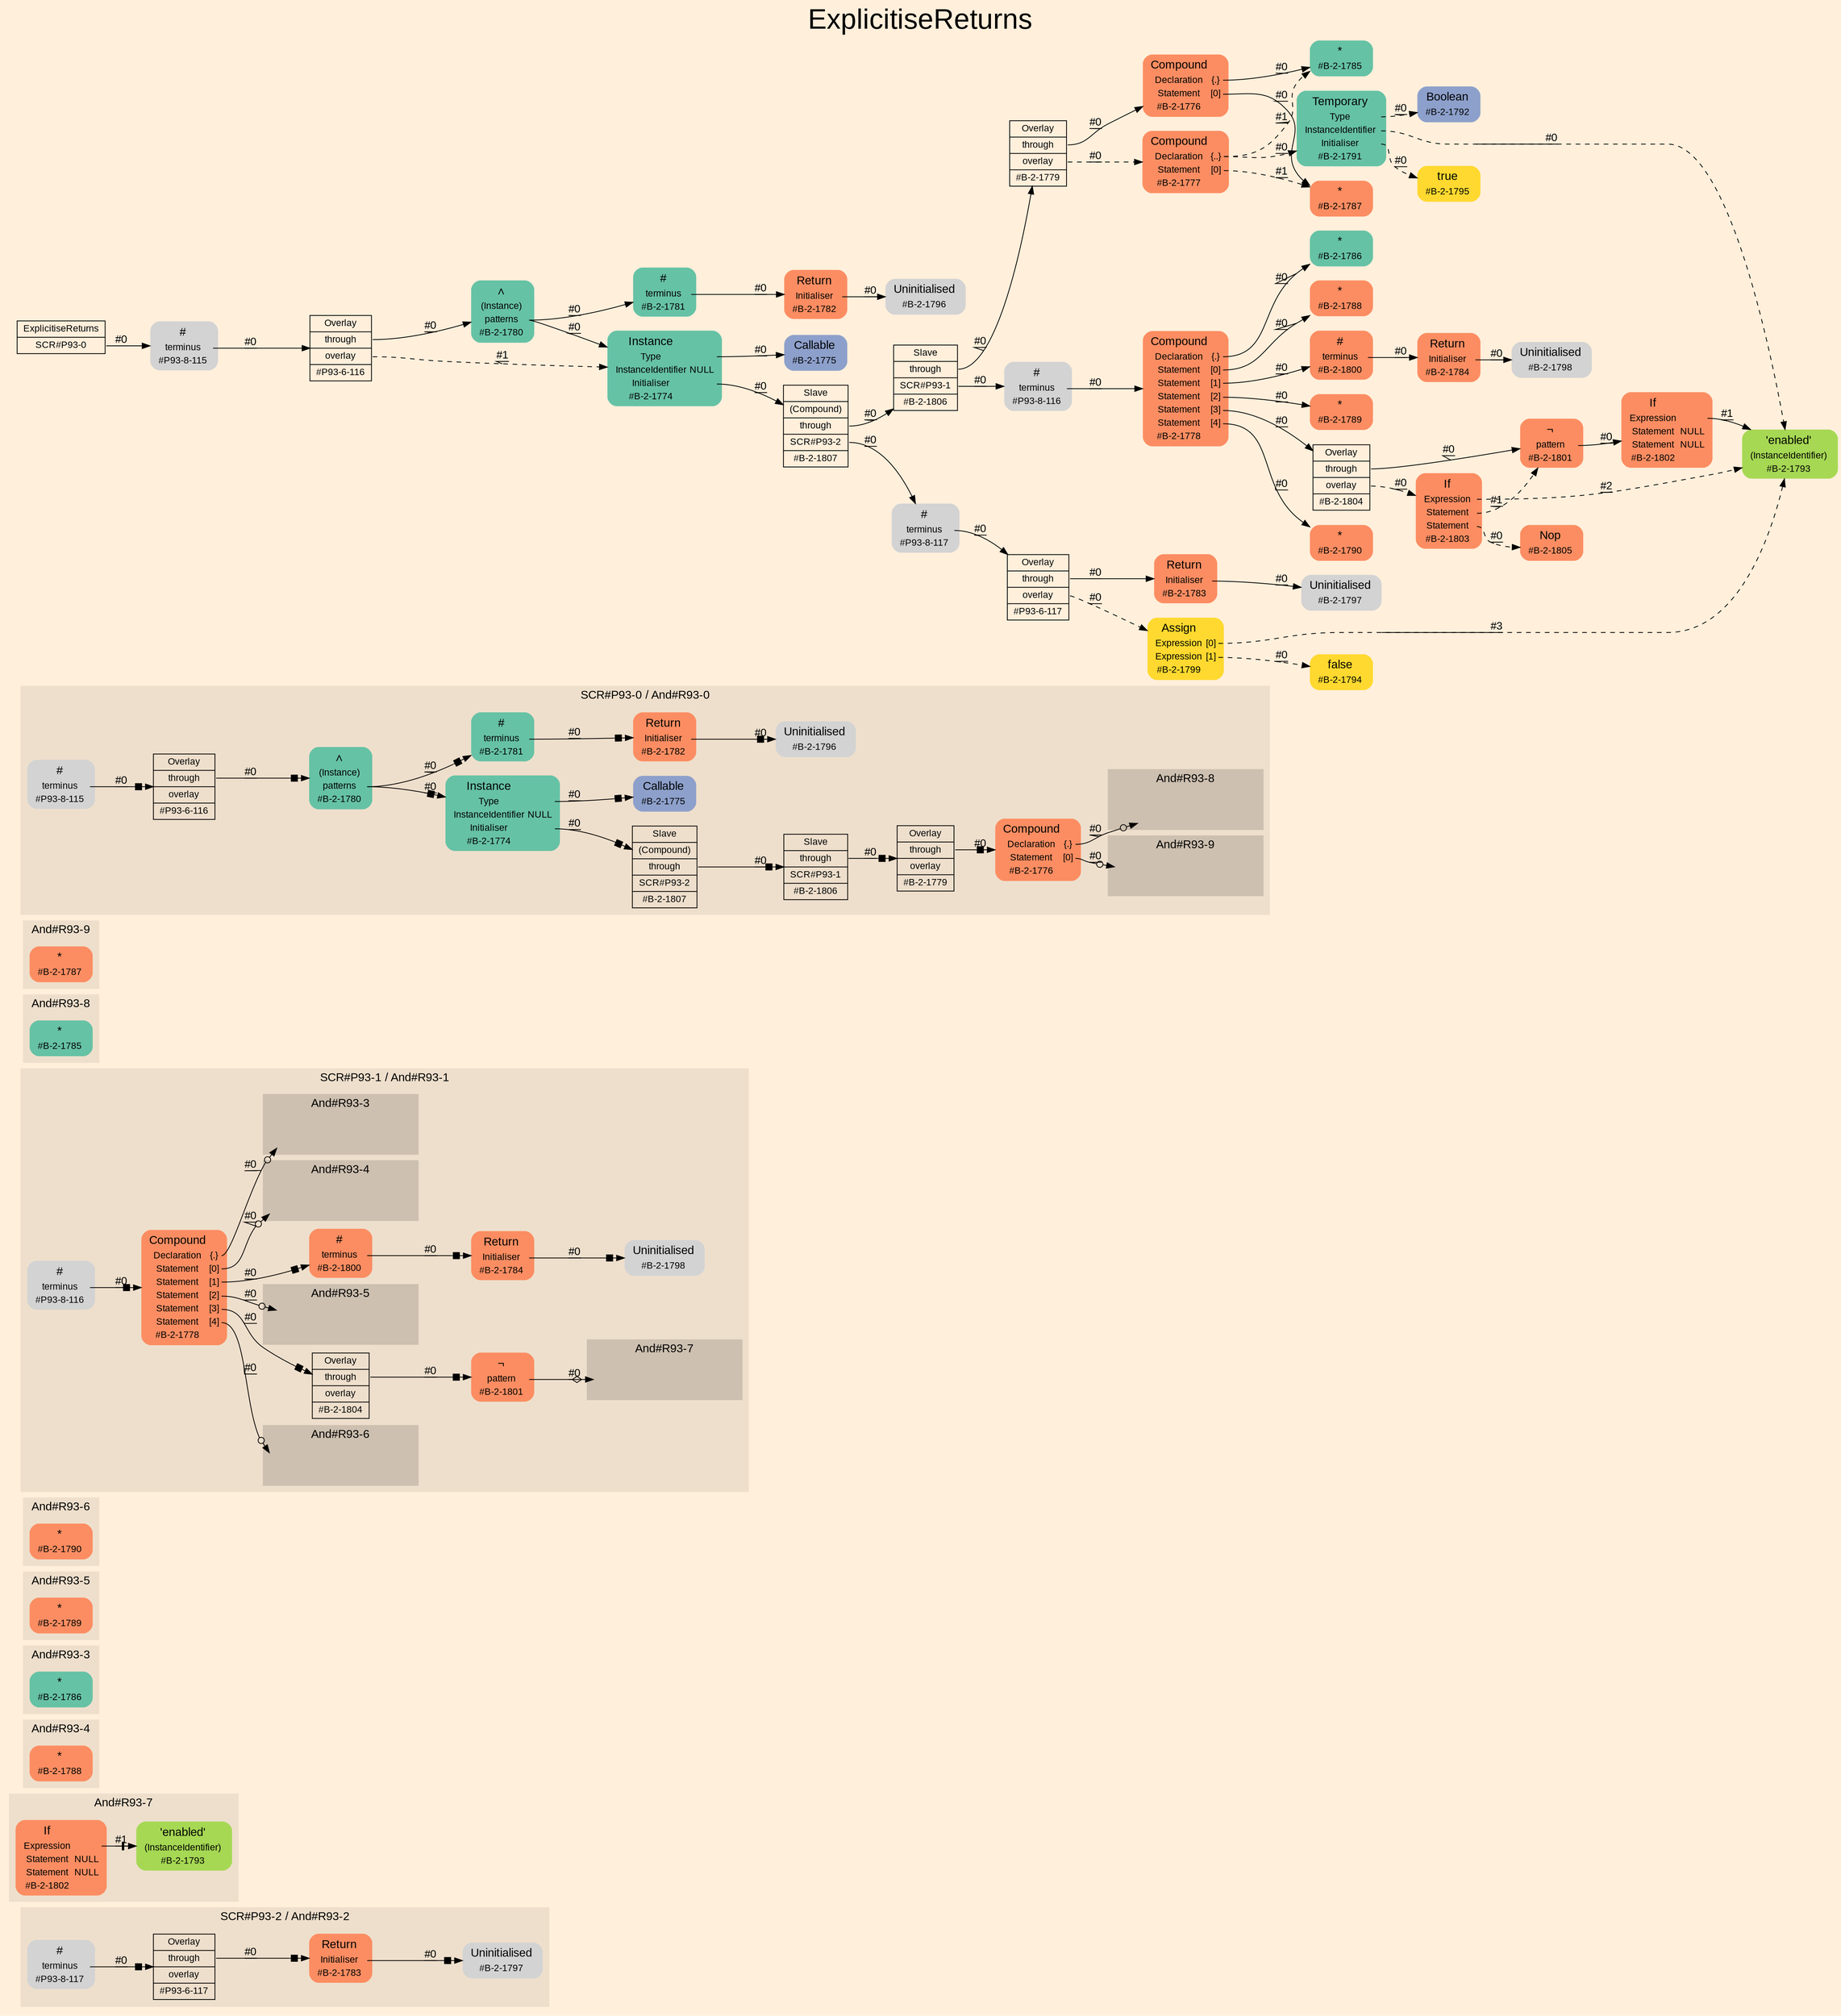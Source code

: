 digraph "ExplicitiseReturns" {
label = "ExplicitiseReturns"
labelloc = t
fontsize = "36"
graph [
    rankdir = "LR"
    ranksep = 0.3
    bgcolor = antiquewhite1
    color = black
    fontcolor = black
    fontname = "Arial"
];
node [
    fontname = "Arial"
];
edge [
    fontname = "Arial"
];

// -------------------- figure And#R93-2 --------------------
// -------- region And#R93-2 ----------
subgraph "clusterAnd#R93-2" {
    label = "SCR#P93-2 / And#R93-2"
    style = "filled"
    color = antiquewhite2
    fontsize = "15"
    // -------- block And#R93-2[#B-2-1783] ----------
    "And#R93-2[#B-2-1783]" [
        shape = "plaintext"
        fillcolor = "/set28/2"
        label = <<TABLE BORDER="0" CELLBORDER="0" CELLSPACING="0">
         <TR><TD><FONT POINT-SIZE="15.0">Return</FONT></TD><TD></TD></TR>
         <TR><TD>Initialiser</TD><TD PORT="port0"></TD></TR>
         <TR><TD>#B-2-1783</TD><TD PORT="port1"></TD></TR>
        </TABLE>>
        style = "rounded,filled"
        fontsize = "12"
    ];
    
    "And#R93-2[#B-2-1783]":port0 -> "And#R93-2[#B-2-1797]" [
        arrowhead="normalnonebox"
        label = "#0"
        decorate = true
        color = black
        fontcolor = black
    ];
    
    // -------- block And#R93-2[#B-2-1797] ----------
    "And#R93-2[#B-2-1797]" [
        shape = "plaintext"
        label = <<TABLE BORDER="0" CELLBORDER="0" CELLSPACING="0">
         <TR><TD><FONT POINT-SIZE="15.0">Uninitialised</FONT></TD><TD></TD></TR>
         <TR><TD>#B-2-1797</TD><TD PORT="port0"></TD></TR>
        </TABLE>>
        style = "rounded,filled"
        fontsize = "12"
    ];
    
    // -------- block And#R93-2[#P93-6-117] ----------
    "And#R93-2[#P93-6-117]" [
        shape = "record"
        fillcolor = antiquewhite2
        label = "<fixed> Overlay | <port0> through | <port1> overlay | <port2> #P93-6-117"
        style = "filled"
        fontsize = "12"
        color = black
        fontcolor = black
    ];
    
    "And#R93-2[#P93-6-117]":port0 -> "And#R93-2[#B-2-1783]" [
        arrowhead="normalnonebox"
        label = "#0"
        decorate = true
        color = black
        fontcolor = black
    ];
    
    // -------- block And#R93-2[#P93-8-117] ----------
    "And#R93-2[#P93-8-117]" [
        shape = "plaintext"
        label = <<TABLE BORDER="0" CELLBORDER="0" CELLSPACING="0">
         <TR><TD><FONT POINT-SIZE="15.0">#</FONT></TD><TD></TD></TR>
         <TR><TD>terminus</TD><TD PORT="port0"></TD></TR>
         <TR><TD>#P93-8-117</TD><TD PORT="port1"></TD></TR>
        </TABLE>>
        style = "rounded,filled"
        fontsize = "12"
    ];
    
    "And#R93-2[#P93-8-117]":port0 -> "And#R93-2[#P93-6-117]" [
        arrowhead="normalnonebox"
        label = "#0"
        decorate = true
        color = black
        fontcolor = black
    ];
    
}


// -------------------- figure And#R93-7 --------------------
// -------- block And#R93-7[#B-2-1793] ----------
"And#R93-7[#B-2-1793]" [
    shape = "plaintext"
    fillcolor = "/set28/5"
    label = <<TABLE BORDER="0" CELLBORDER="0" CELLSPACING="0">
     <TR><TD><FONT POINT-SIZE="15.0">'enabled'</FONT></TD><TD></TD></TR>
     <TR><TD>(InstanceIdentifier)</TD><TD PORT="port0"></TD></TR>
     <TR><TD>#B-2-1793</TD><TD PORT="port1"></TD></TR>
    </TABLE>>
    style = "rounded,filled"
    fontsize = "12"
];

// -------- region And#R93-7 ----------
subgraph "clusterAnd#R93-7" {
    label = "And#R93-7"
    style = "filled"
    color = antiquewhite2
    fontsize = "15"
    // -------- block And#R93-7[#B-2-1802] ----------
    "And#R93-7[#B-2-1802]" [
        shape = "plaintext"
        fillcolor = "/set28/2"
        label = <<TABLE BORDER="0" CELLBORDER="0" CELLSPACING="0">
         <TR><TD><FONT POINT-SIZE="15.0">If</FONT></TD><TD></TD></TR>
         <TR><TD>Expression</TD><TD PORT="port0"></TD></TR>
         <TR><TD>Statement</TD><TD PORT="port1">NULL</TD></TR>
         <TR><TD>Statement</TD><TD PORT="port2">NULL</TD></TR>
         <TR><TD>#B-2-1802</TD><TD PORT="port3"></TD></TR>
        </TABLE>>
        style = "rounded,filled"
        fontsize = "12"
    ];
    
    "And#R93-7[#B-2-1802]":port0 -> "And#R93-7[#B-2-1793]" [
        arrowhead="normalnonetee"
        label = "#1"
        decorate = true
        color = black
        fontcolor = black
    ];
    
}


// -------------------- figure And#R93-4 --------------------
// -------- region And#R93-4 ----------
subgraph "clusterAnd#R93-4" {
    label = "And#R93-4"
    style = "filled"
    color = antiquewhite2
    fontsize = "15"
    // -------- block And#R93-4[#B-2-1788] ----------
    "And#R93-4[#B-2-1788]" [
        shape = "plaintext"
        fillcolor = "/set28/2"
        label = <<TABLE BORDER="0" CELLBORDER="0" CELLSPACING="0">
         <TR><TD><FONT POINT-SIZE="15.0">*</FONT></TD><TD></TD></TR>
         <TR><TD>#B-2-1788</TD><TD PORT="port0"></TD></TR>
        </TABLE>>
        style = "rounded,filled"
        fontsize = "12"
    ];
    
}


// -------------------- figure And#R93-3 --------------------
// -------- region And#R93-3 ----------
subgraph "clusterAnd#R93-3" {
    label = "And#R93-3"
    style = "filled"
    color = antiquewhite2
    fontsize = "15"
    // -------- block And#R93-3[#B-2-1786] ----------
    "And#R93-3[#B-2-1786]" [
        shape = "plaintext"
        fillcolor = "/set28/1"
        label = <<TABLE BORDER="0" CELLBORDER="0" CELLSPACING="0">
         <TR><TD><FONT POINT-SIZE="15.0">*</FONT></TD><TD></TD></TR>
         <TR><TD>#B-2-1786</TD><TD PORT="port0"></TD></TR>
        </TABLE>>
        style = "rounded,filled"
        fontsize = "12"
    ];
    
}


// -------------------- figure And#R93-5 --------------------
// -------- region And#R93-5 ----------
subgraph "clusterAnd#R93-5" {
    label = "And#R93-5"
    style = "filled"
    color = antiquewhite2
    fontsize = "15"
    // -------- block And#R93-5[#B-2-1789] ----------
    "And#R93-5[#B-2-1789]" [
        shape = "plaintext"
        fillcolor = "/set28/2"
        label = <<TABLE BORDER="0" CELLBORDER="0" CELLSPACING="0">
         <TR><TD><FONT POINT-SIZE="15.0">*</FONT></TD><TD></TD></TR>
         <TR><TD>#B-2-1789</TD><TD PORT="port0"></TD></TR>
        </TABLE>>
        style = "rounded,filled"
        fontsize = "12"
    ];
    
}


// -------------------- figure And#R93-6 --------------------
// -------- region And#R93-6 ----------
subgraph "clusterAnd#R93-6" {
    label = "And#R93-6"
    style = "filled"
    color = antiquewhite2
    fontsize = "15"
    // -------- block And#R93-6[#B-2-1790] ----------
    "And#R93-6[#B-2-1790]" [
        shape = "plaintext"
        fillcolor = "/set28/2"
        label = <<TABLE BORDER="0" CELLBORDER="0" CELLSPACING="0">
         <TR><TD><FONT POINT-SIZE="15.0">*</FONT></TD><TD></TD></TR>
         <TR><TD>#B-2-1790</TD><TD PORT="port0"></TD></TR>
        </TABLE>>
        style = "rounded,filled"
        fontsize = "12"
    ];
    
}


// -------------------- figure And#R93-1 --------------------
// -------- region And#R93-1 ----------
subgraph "clusterAnd#R93-1" {
    label = "SCR#P93-1 / And#R93-1"
    style = "filled"
    color = antiquewhite2
    fontsize = "15"
    // -------- block And#R93-1[#B-2-1778] ----------
    "And#R93-1[#B-2-1778]" [
        shape = "plaintext"
        fillcolor = "/set28/2"
        label = <<TABLE BORDER="0" CELLBORDER="0" CELLSPACING="0">
         <TR><TD><FONT POINT-SIZE="15.0">Compound</FONT></TD><TD></TD></TR>
         <TR><TD>Declaration</TD><TD PORT="port0">{.}</TD></TR>
         <TR><TD>Statement</TD><TD PORT="port1">[0]</TD></TR>
         <TR><TD>Statement</TD><TD PORT="port2">[1]</TD></TR>
         <TR><TD>Statement</TD><TD PORT="port3">[2]</TD></TR>
         <TR><TD>Statement</TD><TD PORT="port4">[3]</TD></TR>
         <TR><TD>Statement</TD><TD PORT="port5">[4]</TD></TR>
         <TR><TD>#B-2-1778</TD><TD PORT="port6"></TD></TR>
        </TABLE>>
        style = "rounded,filled"
        fontsize = "12"
    ];
    
    "And#R93-1[#B-2-1778]":port0 -> "#0->And#R93-1[#B-2-1786]" [
        arrowhead="normalnoneodot"
        label = "#0"
        decorate = true
        color = black
        fontcolor = black
    ];
    
    "And#R93-1[#B-2-1778]":port1 -> "#0->And#R93-1[#B-2-1788]" [
        arrowhead="normalnoneodot"
        label = "#0"
        decorate = true
        color = black
        fontcolor = black
    ];
    
    "And#R93-1[#B-2-1778]":port2 -> "And#R93-1[#B-2-1800]" [
        arrowhead="normalnonebox"
        label = "#0"
        decorate = true
        color = black
        fontcolor = black
    ];
    
    "And#R93-1[#B-2-1778]":port3 -> "#0->And#R93-1[#B-2-1789]" [
        arrowhead="normalnoneodot"
        label = "#0"
        decorate = true
        color = black
        fontcolor = black
    ];
    
    "And#R93-1[#B-2-1778]":port4 -> "And#R93-1[#B-2-1804]" [
        arrowhead="normalnonebox"
        label = "#0"
        decorate = true
        color = black
        fontcolor = black
    ];
    
    "And#R93-1[#B-2-1778]":port5 -> "#0->And#R93-1[#B-2-1790]" [
        arrowhead="normalnoneodot"
        label = "#0"
        decorate = true
        color = black
        fontcolor = black
    ];
    
    // -------- block And#R93-1[#B-2-1784] ----------
    "And#R93-1[#B-2-1784]" [
        shape = "plaintext"
        fillcolor = "/set28/2"
        label = <<TABLE BORDER="0" CELLBORDER="0" CELLSPACING="0">
         <TR><TD><FONT POINT-SIZE="15.0">Return</FONT></TD><TD></TD></TR>
         <TR><TD>Initialiser</TD><TD PORT="port0"></TD></TR>
         <TR><TD>#B-2-1784</TD><TD PORT="port1"></TD></TR>
        </TABLE>>
        style = "rounded,filled"
        fontsize = "12"
    ];
    
    "And#R93-1[#B-2-1784]":port0 -> "And#R93-1[#B-2-1798]" [
        arrowhead="normalnonebox"
        label = "#0"
        decorate = true
        color = black
        fontcolor = black
    ];
    
    // -------- block And#R93-1[#B-2-1798] ----------
    "And#R93-1[#B-2-1798]" [
        shape = "plaintext"
        label = <<TABLE BORDER="0" CELLBORDER="0" CELLSPACING="0">
         <TR><TD><FONT POINT-SIZE="15.0">Uninitialised</FONT></TD><TD></TD></TR>
         <TR><TD>#B-2-1798</TD><TD PORT="port0"></TD></TR>
        </TABLE>>
        style = "rounded,filled"
        fontsize = "12"
    ];
    
    // -------- block And#R93-1[#B-2-1800] ----------
    "And#R93-1[#B-2-1800]" [
        shape = "plaintext"
        fillcolor = "/set28/2"
        label = <<TABLE BORDER="0" CELLBORDER="0" CELLSPACING="0">
         <TR><TD><FONT POINT-SIZE="15.0">#</FONT></TD><TD></TD></TR>
         <TR><TD>terminus</TD><TD PORT="port0"></TD></TR>
         <TR><TD>#B-2-1800</TD><TD PORT="port1"></TD></TR>
        </TABLE>>
        style = "rounded,filled"
        fontsize = "12"
    ];
    
    "And#R93-1[#B-2-1800]":port0 -> "And#R93-1[#B-2-1784]" [
        arrowhead="normalnonebox"
        label = "#0"
        decorate = true
        color = black
        fontcolor = black
    ];
    
    // -------- block And#R93-1[#B-2-1801] ----------
    "And#R93-1[#B-2-1801]" [
        shape = "plaintext"
        fillcolor = "/set28/2"
        label = <<TABLE BORDER="0" CELLBORDER="0" CELLSPACING="0">
         <TR><TD><FONT POINT-SIZE="15.0">¬</FONT></TD><TD></TD></TR>
         <TR><TD>pattern</TD><TD PORT="port0"></TD></TR>
         <TR><TD>#B-2-1801</TD><TD PORT="port1"></TD></TR>
        </TABLE>>
        style = "rounded,filled"
        fontsize = "12"
    ];
    
    "And#R93-1[#B-2-1801]":port0 -> "#0->And#R93-1[#B-2-1802]" [
        arrowhead="normalnoneodiamond"
        label = "#0"
        decorate = true
        color = black
        fontcolor = black
    ];
    
    // -------- block And#R93-1[#B-2-1804] ----------
    "And#R93-1[#B-2-1804]" [
        shape = "record"
        fillcolor = antiquewhite2
        label = "<fixed> Overlay | <port0> through | <port1> overlay | <port2> #B-2-1804"
        style = "filled"
        fontsize = "12"
        color = black
        fontcolor = black
    ];
    
    "And#R93-1[#B-2-1804]":port0 -> "And#R93-1[#B-2-1801]" [
        arrowhead="normalnonebox"
        label = "#0"
        decorate = true
        color = black
        fontcolor = black
    ];
    
    // -------- block And#R93-1[#P93-8-116] ----------
    "And#R93-1[#P93-8-116]" [
        shape = "plaintext"
        label = <<TABLE BORDER="0" CELLBORDER="0" CELLSPACING="0">
         <TR><TD><FONT POINT-SIZE="15.0">#</FONT></TD><TD></TD></TR>
         <TR><TD>terminus</TD><TD PORT="port0"></TD></TR>
         <TR><TD>#P93-8-116</TD><TD PORT="port1"></TD></TR>
        </TABLE>>
        style = "rounded,filled"
        fontsize = "12"
    ];
    
    "And#R93-1[#P93-8-116]":port0 -> "And#R93-1[#B-2-1778]" [
        arrowhead="normalnonebox"
        label = "#0"
        decorate = true
        color = black
        fontcolor = black
    ];
    
    // -------- region And#R93-1[And#R93-3] ----------
    subgraph "clusterAnd#R93-1[And#R93-3]" {
        label = "And#R93-3"
        style = "filled"
        color = antiquewhite3
        fontsize = "15"
        // -------- block #0->And#R93-1[#B-2-1786] ----------
        "#0->And#R93-1[#B-2-1786]" [
            shape = "none"
            style = "invisible"
        ];
        
    }
    
    // -------- region And#R93-1[And#R93-4] ----------
    subgraph "clusterAnd#R93-1[And#R93-4]" {
        label = "And#R93-4"
        style = "filled"
        color = antiquewhite3
        fontsize = "15"
        // -------- block #0->And#R93-1[#B-2-1788] ----------
        "#0->And#R93-1[#B-2-1788]" [
            shape = "none"
            style = "invisible"
        ];
        
    }
    
    // -------- region And#R93-1[And#R93-5] ----------
    subgraph "clusterAnd#R93-1[And#R93-5]" {
        label = "And#R93-5"
        style = "filled"
        color = antiquewhite3
        fontsize = "15"
        // -------- block #0->And#R93-1[#B-2-1789] ----------
        "#0->And#R93-1[#B-2-1789]" [
            shape = "none"
            style = "invisible"
        ];
        
    }
    
    // -------- region And#R93-1[And#R93-6] ----------
    subgraph "clusterAnd#R93-1[And#R93-6]" {
        label = "And#R93-6"
        style = "filled"
        color = antiquewhite3
        fontsize = "15"
        // -------- block #0->And#R93-1[#B-2-1790] ----------
        "#0->And#R93-1[#B-2-1790]" [
            shape = "none"
            style = "invisible"
        ];
        
    }
    
    // -------- region And#R93-1[And#R93-7] ----------
    subgraph "clusterAnd#R93-1[And#R93-7]" {
        label = "And#R93-7"
        style = "filled"
        color = antiquewhite3
        fontsize = "15"
        // -------- block #0->And#R93-1[#B-2-1802] ----------
        "#0->And#R93-1[#B-2-1802]" [
            shape = "none"
            style = "invisible"
        ];
        
    }
    
}


// -------------------- figure And#R93-8 --------------------
// -------- region And#R93-8 ----------
subgraph "clusterAnd#R93-8" {
    label = "And#R93-8"
    style = "filled"
    color = antiquewhite2
    fontsize = "15"
    // -------- block And#R93-8[#B-2-1785] ----------
    "And#R93-8[#B-2-1785]" [
        shape = "plaintext"
        fillcolor = "/set28/1"
        label = <<TABLE BORDER="0" CELLBORDER="0" CELLSPACING="0">
         <TR><TD><FONT POINT-SIZE="15.0">*</FONT></TD><TD></TD></TR>
         <TR><TD>#B-2-1785</TD><TD PORT="port0"></TD></TR>
        </TABLE>>
        style = "rounded,filled"
        fontsize = "12"
    ];
    
}


// -------------------- figure And#R93-9 --------------------
// -------- region And#R93-9 ----------
subgraph "clusterAnd#R93-9" {
    label = "And#R93-9"
    style = "filled"
    color = antiquewhite2
    fontsize = "15"
    // -------- block And#R93-9[#B-2-1787] ----------
    "And#R93-9[#B-2-1787]" [
        shape = "plaintext"
        fillcolor = "/set28/2"
        label = <<TABLE BORDER="0" CELLBORDER="0" CELLSPACING="0">
         <TR><TD><FONT POINT-SIZE="15.0">*</FONT></TD><TD></TD></TR>
         <TR><TD>#B-2-1787</TD><TD PORT="port0"></TD></TR>
        </TABLE>>
        style = "rounded,filled"
        fontsize = "12"
    ];
    
}


// -------------------- figure And#R93-0 --------------------
// -------- region And#R93-0 ----------
subgraph "clusterAnd#R93-0" {
    label = "SCR#P93-0 / And#R93-0"
    style = "filled"
    color = antiquewhite2
    fontsize = "15"
    // -------- block And#R93-0[#B-2-1775] ----------
    "And#R93-0[#B-2-1775]" [
        shape = "plaintext"
        fillcolor = "/set28/3"
        label = <<TABLE BORDER="0" CELLBORDER="0" CELLSPACING="0">
         <TR><TD><FONT POINT-SIZE="15.0">Callable</FONT></TD><TD></TD></TR>
         <TR><TD>#B-2-1775</TD><TD PORT="port0"></TD></TR>
        </TABLE>>
        style = "rounded,filled"
        fontsize = "12"
    ];
    
    // -------- block And#R93-0[#B-2-1774] ----------
    "And#R93-0[#B-2-1774]" [
        shape = "plaintext"
        fillcolor = "/set28/1"
        label = <<TABLE BORDER="0" CELLBORDER="0" CELLSPACING="0">
         <TR><TD><FONT POINT-SIZE="15.0">Instance</FONT></TD><TD></TD></TR>
         <TR><TD>Type</TD><TD PORT="port0"></TD></TR>
         <TR><TD>InstanceIdentifier</TD><TD PORT="port1">NULL</TD></TR>
         <TR><TD>Initialiser</TD><TD PORT="port2"></TD></TR>
         <TR><TD>#B-2-1774</TD><TD PORT="port3"></TD></TR>
        </TABLE>>
        style = "rounded,filled"
        fontsize = "12"
    ];
    
    "And#R93-0[#B-2-1774]":port0 -> "And#R93-0[#B-2-1775]" [
        arrowhead="normalnonebox"
        label = "#0"
        decorate = true
        color = black
        fontcolor = black
    ];
    
    "And#R93-0[#B-2-1774]":port2 -> "And#R93-0[#B-2-1807]" [
        arrowhead="normalnonebox"
        label = "#0"
        decorate = true
        color = black
        fontcolor = black
    ];
    
    // -------- block And#R93-0[#B-2-1776] ----------
    "And#R93-0[#B-2-1776]" [
        shape = "plaintext"
        fillcolor = "/set28/2"
        label = <<TABLE BORDER="0" CELLBORDER="0" CELLSPACING="0">
         <TR><TD><FONT POINT-SIZE="15.0">Compound</FONT></TD><TD></TD></TR>
         <TR><TD>Declaration</TD><TD PORT="port0">{.}</TD></TR>
         <TR><TD>Statement</TD><TD PORT="port1">[0]</TD></TR>
         <TR><TD>#B-2-1776</TD><TD PORT="port2"></TD></TR>
        </TABLE>>
        style = "rounded,filled"
        fontsize = "12"
    ];
    
    "And#R93-0[#B-2-1776]":port0 -> "#0->And#R93-0[#B-2-1785]" [
        arrowhead="normalnoneodot"
        label = "#0"
        decorate = true
        color = black
        fontcolor = black
    ];
    
    "And#R93-0[#B-2-1776]":port1 -> "#0->And#R93-0[#B-2-1787]" [
        arrowhead="normalnoneodot"
        label = "#0"
        decorate = true
        color = black
        fontcolor = black
    ];
    
    // -------- block And#R93-0[#B-2-1779] ----------
    "And#R93-0[#B-2-1779]" [
        shape = "record"
        fillcolor = antiquewhite2
        label = "<fixed> Overlay | <port0> through | <port1> overlay | <port2> #B-2-1779"
        style = "filled"
        fontsize = "12"
        color = black
        fontcolor = black
    ];
    
    "And#R93-0[#B-2-1779]":port0 -> "And#R93-0[#B-2-1776]" [
        arrowhead="normalnonebox"
        label = "#0"
        decorate = true
        color = black
        fontcolor = black
    ];
    
    // -------- block And#R93-0[#B-2-1780] ----------
    "And#R93-0[#B-2-1780]" [
        shape = "plaintext"
        fillcolor = "/set28/1"
        label = <<TABLE BORDER="0" CELLBORDER="0" CELLSPACING="0">
         <TR><TD><FONT POINT-SIZE="15.0">∧</FONT></TD><TD></TD></TR>
         <TR><TD>(Instance)</TD><TD PORT="port0"></TD></TR>
         <TR><TD>patterns</TD><TD PORT="port1"></TD></TR>
         <TR><TD>#B-2-1780</TD><TD PORT="port2"></TD></TR>
        </TABLE>>
        style = "rounded,filled"
        fontsize = "12"
    ];
    
    "And#R93-0[#B-2-1780]":port1 -> "And#R93-0[#B-2-1774]" [
        arrowhead="normalnonebox"
        label = "#0"
        decorate = true
        color = black
        fontcolor = black
    ];
    
    "And#R93-0[#B-2-1780]":port1 -> "And#R93-0[#B-2-1781]" [
        arrowhead="normalnonebox"
        label = "#0"
        decorate = true
        color = black
        fontcolor = black
    ];
    
    // -------- block And#R93-0[#B-2-1781] ----------
    "And#R93-0[#B-2-1781]" [
        shape = "plaintext"
        fillcolor = "/set28/1"
        label = <<TABLE BORDER="0" CELLBORDER="0" CELLSPACING="0">
         <TR><TD><FONT POINT-SIZE="15.0">#</FONT></TD><TD></TD></TR>
         <TR><TD>terminus</TD><TD PORT="port0"></TD></TR>
         <TR><TD>#B-2-1781</TD><TD PORT="port1"></TD></TR>
        </TABLE>>
        style = "rounded,filled"
        fontsize = "12"
    ];
    
    "And#R93-0[#B-2-1781]":port0 -> "And#R93-0[#B-2-1782]" [
        arrowhead="normalnonebox"
        label = "#0"
        decorate = true
        color = black
        fontcolor = black
    ];
    
    // -------- block And#R93-0[#B-2-1782] ----------
    "And#R93-0[#B-2-1782]" [
        shape = "plaintext"
        fillcolor = "/set28/2"
        label = <<TABLE BORDER="0" CELLBORDER="0" CELLSPACING="0">
         <TR><TD><FONT POINT-SIZE="15.0">Return</FONT></TD><TD></TD></TR>
         <TR><TD>Initialiser</TD><TD PORT="port0"></TD></TR>
         <TR><TD>#B-2-1782</TD><TD PORT="port1"></TD></TR>
        </TABLE>>
        style = "rounded,filled"
        fontsize = "12"
    ];
    
    "And#R93-0[#B-2-1782]":port0 -> "And#R93-0[#B-2-1796]" [
        arrowhead="normalnonebox"
        label = "#0"
        decorate = true
        color = black
        fontcolor = black
    ];
    
    // -------- block And#R93-0[#B-2-1796] ----------
    "And#R93-0[#B-2-1796]" [
        shape = "plaintext"
        label = <<TABLE BORDER="0" CELLBORDER="0" CELLSPACING="0">
         <TR><TD><FONT POINT-SIZE="15.0">Uninitialised</FONT></TD><TD></TD></TR>
         <TR><TD>#B-2-1796</TD><TD PORT="port0"></TD></TR>
        </TABLE>>
        style = "rounded,filled"
        fontsize = "12"
    ];
    
    // -------- block And#R93-0[#B-2-1806] ----------
    "And#R93-0[#B-2-1806]" [
        shape = "record"
        fillcolor = antiquewhite2
        label = "<fixed> Slave | <port0> through | <port1> SCR#P93-1 | <port2> #B-2-1806"
        style = "filled"
        fontsize = "12"
        color = black
        fontcolor = black
    ];
    
    "And#R93-0[#B-2-1806]":port0 -> "And#R93-0[#B-2-1779]" [
        arrowhead="normalnonebox"
        label = "#0"
        decorate = true
        color = black
        fontcolor = black
    ];
    
    // -------- block And#R93-0[#B-2-1807] ----------
    "And#R93-0[#B-2-1807]" [
        shape = "record"
        fillcolor = antiquewhite2
        label = "<fixed> Slave | <port0> (Compound) | <port1> through | <port2> SCR#P93-2 | <port3> #B-2-1807"
        style = "filled"
        fontsize = "12"
        color = black
        fontcolor = black
    ];
    
    "And#R93-0[#B-2-1807]":port1 -> "And#R93-0[#B-2-1806]" [
        arrowhead="normalnonebox"
        label = "#0"
        decorate = true
        color = black
        fontcolor = black
    ];
    
    // -------- block And#R93-0[#P93-6-116] ----------
    "And#R93-0[#P93-6-116]" [
        shape = "record"
        fillcolor = antiquewhite2
        label = "<fixed> Overlay | <port0> through | <port1> overlay | <port2> #P93-6-116"
        style = "filled"
        fontsize = "12"
        color = black
        fontcolor = black
    ];
    
    "And#R93-0[#P93-6-116]":port0 -> "And#R93-0[#B-2-1780]" [
        arrowhead="normalnonebox"
        label = "#0"
        decorate = true
        color = black
        fontcolor = black
    ];
    
    // -------- block And#R93-0[#P93-8-115] ----------
    "And#R93-0[#P93-8-115]" [
        shape = "plaintext"
        label = <<TABLE BORDER="0" CELLBORDER="0" CELLSPACING="0">
         <TR><TD><FONT POINT-SIZE="15.0">#</FONT></TD><TD></TD></TR>
         <TR><TD>terminus</TD><TD PORT="port0"></TD></TR>
         <TR><TD>#P93-8-115</TD><TD PORT="port1"></TD></TR>
        </TABLE>>
        style = "rounded,filled"
        fontsize = "12"
    ];
    
    "And#R93-0[#P93-8-115]":port0 -> "And#R93-0[#P93-6-116]" [
        arrowhead="normalnonebox"
        label = "#0"
        decorate = true
        color = black
        fontcolor = black
    ];
    
    // -------- region And#R93-0[And#R93-8] ----------
    subgraph "clusterAnd#R93-0[And#R93-8]" {
        label = "And#R93-8"
        style = "filled"
        color = antiquewhite3
        fontsize = "15"
        // -------- block #0->And#R93-0[#B-2-1785] ----------
        "#0->And#R93-0[#B-2-1785]" [
            shape = "none"
            style = "invisible"
        ];
        
    }
    
    // -------- region And#R93-0[And#R93-9] ----------
    subgraph "clusterAnd#R93-0[And#R93-9]" {
        label = "And#R93-9"
        style = "filled"
        color = antiquewhite3
        fontsize = "15"
        // -------- block #0->And#R93-0[#B-2-1787] ----------
        "#0->And#R93-0[#B-2-1787]" [
            shape = "none"
            style = "invisible"
        ];
        
    }
    
}


// -------------------- transformation figure --------------------
// -------- block CR#P93-0 ----------
"CR#P93-0" [
    shape = "record"
    fillcolor = antiquewhite1
    label = "<fixed> ExplicitiseReturns | <port0> SCR#P93-0"
    style = "filled"
    fontsize = "12"
    color = black
    fontcolor = black
];

"CR#P93-0":port0 -> "#P93-8-115" [
    label = "#0"
    decorate = true
    color = black
    fontcolor = black
];

// -------- block #P93-8-115 ----------
"#P93-8-115" [
    shape = "plaintext"
    label = <<TABLE BORDER="0" CELLBORDER="0" CELLSPACING="0">
     <TR><TD><FONT POINT-SIZE="15.0">#</FONT></TD><TD></TD></TR>
     <TR><TD>terminus</TD><TD PORT="port0"></TD></TR>
     <TR><TD>#P93-8-115</TD><TD PORT="port1"></TD></TR>
    </TABLE>>
    style = "rounded,filled"
    fontsize = "12"
];

"#P93-8-115":port0 -> "#P93-6-116" [
    label = "#0"
    decorate = true
    color = black
    fontcolor = black
];

// -------- block #P93-6-116 ----------
"#P93-6-116" [
    shape = "record"
    fillcolor = antiquewhite1
    label = "<fixed> Overlay | <port0> through | <port1> overlay | <port2> #P93-6-116"
    style = "filled"
    fontsize = "12"
    color = black
    fontcolor = black
];

"#P93-6-116":port0 -> "#B-2-1780" [
    label = "#0"
    decorate = true
    color = black
    fontcolor = black
];

"#P93-6-116":port1 -> "#B-2-1774" [
    style="dashed"
    label = "#1"
    decorate = true
    color = black
    fontcolor = black
];

// -------- block #B-2-1780 ----------
"#B-2-1780" [
    shape = "plaintext"
    fillcolor = "/set28/1"
    label = <<TABLE BORDER="0" CELLBORDER="0" CELLSPACING="0">
     <TR><TD><FONT POINT-SIZE="15.0">∧</FONT></TD><TD></TD></TR>
     <TR><TD>(Instance)</TD><TD PORT="port0"></TD></TR>
     <TR><TD>patterns</TD><TD PORT="port1"></TD></TR>
     <TR><TD>#B-2-1780</TD><TD PORT="port2"></TD></TR>
    </TABLE>>
    style = "rounded,filled"
    fontsize = "12"
];

"#B-2-1780":port1 -> "#B-2-1774" [
    label = "#0"
    decorate = true
    color = black
    fontcolor = black
];

"#B-2-1780":port1 -> "#B-2-1781" [
    label = "#0"
    decorate = true
    color = black
    fontcolor = black
];

// -------- block #B-2-1774 ----------
"#B-2-1774" [
    shape = "plaintext"
    fillcolor = "/set28/1"
    label = <<TABLE BORDER="0" CELLBORDER="0" CELLSPACING="0">
     <TR><TD><FONT POINT-SIZE="15.0">Instance</FONT></TD><TD></TD></TR>
     <TR><TD>Type</TD><TD PORT="port0"></TD></TR>
     <TR><TD>InstanceIdentifier</TD><TD PORT="port1">NULL</TD></TR>
     <TR><TD>Initialiser</TD><TD PORT="port2"></TD></TR>
     <TR><TD>#B-2-1774</TD><TD PORT="port3"></TD></TR>
    </TABLE>>
    style = "rounded,filled"
    fontsize = "12"
];

"#B-2-1774":port0 -> "#B-2-1775" [
    label = "#0"
    decorate = true
    color = black
    fontcolor = black
];

"#B-2-1774":port2 -> "#B-2-1807" [
    label = "#0"
    decorate = true
    color = black
    fontcolor = black
];

// -------- block #B-2-1775 ----------
"#B-2-1775" [
    shape = "plaintext"
    fillcolor = "/set28/3"
    label = <<TABLE BORDER="0" CELLBORDER="0" CELLSPACING="0">
     <TR><TD><FONT POINT-SIZE="15.0">Callable</FONT></TD><TD></TD></TR>
     <TR><TD>#B-2-1775</TD><TD PORT="port0"></TD></TR>
    </TABLE>>
    style = "rounded,filled"
    fontsize = "12"
];

// -------- block #B-2-1807 ----------
"#B-2-1807" [
    shape = "record"
    fillcolor = antiquewhite1
    label = "<fixed> Slave | <port0> (Compound) | <port1> through | <port2> SCR#P93-2 | <port3> #B-2-1807"
    style = "filled"
    fontsize = "12"
    color = black
    fontcolor = black
];

"#B-2-1807":port1 -> "#B-2-1806" [
    label = "#0"
    decorate = true
    color = black
    fontcolor = black
];

"#B-2-1807":port2 -> "#P93-8-117" [
    label = "#0"
    decorate = true
    color = black
    fontcolor = black
];

// -------- block #B-2-1806 ----------
"#B-2-1806" [
    shape = "record"
    fillcolor = antiquewhite1
    label = "<fixed> Slave | <port0> through | <port1> SCR#P93-1 | <port2> #B-2-1806"
    style = "filled"
    fontsize = "12"
    color = black
    fontcolor = black
];

"#B-2-1806":port0 -> "#B-2-1779" [
    label = "#0"
    decorate = true
    color = black
    fontcolor = black
];

"#B-2-1806":port1 -> "#P93-8-116" [
    label = "#0"
    decorate = true
    color = black
    fontcolor = black
];

// -------- block #B-2-1779 ----------
"#B-2-1779" [
    shape = "record"
    fillcolor = antiquewhite1
    label = "<fixed> Overlay | <port0> through | <port1> overlay | <port2> #B-2-1779"
    style = "filled"
    fontsize = "12"
    color = black
    fontcolor = black
];

"#B-2-1779":port0 -> "#B-2-1776" [
    label = "#0"
    decorate = true
    color = black
    fontcolor = black
];

"#B-2-1779":port1 -> "#B-2-1777" [
    style="dashed"
    label = "#0"
    decorate = true
    color = black
    fontcolor = black
];

// -------- block #B-2-1776 ----------
"#B-2-1776" [
    shape = "plaintext"
    fillcolor = "/set28/2"
    label = <<TABLE BORDER="0" CELLBORDER="0" CELLSPACING="0">
     <TR><TD><FONT POINT-SIZE="15.0">Compound</FONT></TD><TD></TD></TR>
     <TR><TD>Declaration</TD><TD PORT="port0">{.}</TD></TR>
     <TR><TD>Statement</TD><TD PORT="port1">[0]</TD></TR>
     <TR><TD>#B-2-1776</TD><TD PORT="port2"></TD></TR>
    </TABLE>>
    style = "rounded,filled"
    fontsize = "12"
];

"#B-2-1776":port0 -> "#B-2-1785" [
    label = "#0"
    decorate = true
    color = black
    fontcolor = black
];

"#B-2-1776":port1 -> "#B-2-1787" [
    label = "#0"
    decorate = true
    color = black
    fontcolor = black
];

// -------- block #B-2-1785 ----------
"#B-2-1785" [
    shape = "plaintext"
    fillcolor = "/set28/1"
    label = <<TABLE BORDER="0" CELLBORDER="0" CELLSPACING="0">
     <TR><TD><FONT POINT-SIZE="15.0">*</FONT></TD><TD></TD></TR>
     <TR><TD>#B-2-1785</TD><TD PORT="port0"></TD></TR>
    </TABLE>>
    style = "rounded,filled"
    fontsize = "12"
];

// -------- block #B-2-1787 ----------
"#B-2-1787" [
    shape = "plaintext"
    fillcolor = "/set28/2"
    label = <<TABLE BORDER="0" CELLBORDER="0" CELLSPACING="0">
     <TR><TD><FONT POINT-SIZE="15.0">*</FONT></TD><TD></TD></TR>
     <TR><TD>#B-2-1787</TD><TD PORT="port0"></TD></TR>
    </TABLE>>
    style = "rounded,filled"
    fontsize = "12"
];

// -------- block #B-2-1777 ----------
"#B-2-1777" [
    shape = "plaintext"
    fillcolor = "/set28/2"
    label = <<TABLE BORDER="0" CELLBORDER="0" CELLSPACING="0">
     <TR><TD><FONT POINT-SIZE="15.0">Compound</FONT></TD><TD></TD></TR>
     <TR><TD>Declaration</TD><TD PORT="port0">{..}</TD></TR>
     <TR><TD>Statement</TD><TD PORT="port1">[0]</TD></TR>
     <TR><TD>#B-2-1777</TD><TD PORT="port2"></TD></TR>
    </TABLE>>
    style = "rounded,filled"
    fontsize = "12"
];

"#B-2-1777":port0 -> "#B-2-1785" [
    style="dashed"
    label = "#1"
    decorate = true
    color = black
    fontcolor = black
];

"#B-2-1777":port0 -> "#B-2-1791" [
    style="dashed"
    label = "#0"
    decorate = true
    color = black
    fontcolor = black
];

"#B-2-1777":port1 -> "#B-2-1787" [
    style="dashed"
    label = "#1"
    decorate = true
    color = black
    fontcolor = black
];

// -------- block #B-2-1791 ----------
"#B-2-1791" [
    shape = "plaintext"
    fillcolor = "/set28/1"
    label = <<TABLE BORDER="0" CELLBORDER="0" CELLSPACING="0">
     <TR><TD><FONT POINT-SIZE="15.0">Temporary</FONT></TD><TD></TD></TR>
     <TR><TD>Type</TD><TD PORT="port0"></TD></TR>
     <TR><TD>InstanceIdentifier</TD><TD PORT="port1"></TD></TR>
     <TR><TD>Initialiser</TD><TD PORT="port2"></TD></TR>
     <TR><TD>#B-2-1791</TD><TD PORT="port3"></TD></TR>
    </TABLE>>
    style = "rounded,filled"
    fontsize = "12"
];

"#B-2-1791":port0 -> "#B-2-1792" [
    style="dashed"
    label = "#0"
    decorate = true
    color = black
    fontcolor = black
];

"#B-2-1791":port1 -> "#B-2-1793" [
    style="dashed"
    label = "#0"
    decorate = true
    color = black
    fontcolor = black
];

"#B-2-1791":port2 -> "#B-2-1795" [
    style="dashed"
    label = "#0"
    decorate = true
    color = black
    fontcolor = black
];

// -------- block #B-2-1792 ----------
"#B-2-1792" [
    shape = "plaintext"
    fillcolor = "/set28/3"
    label = <<TABLE BORDER="0" CELLBORDER="0" CELLSPACING="0">
     <TR><TD><FONT POINT-SIZE="15.0">Boolean</FONT></TD><TD></TD></TR>
     <TR><TD>#B-2-1792</TD><TD PORT="port0"></TD></TR>
    </TABLE>>
    style = "rounded,filled"
    fontsize = "12"
];

// -------- block #B-2-1793 ----------
"#B-2-1793" [
    shape = "plaintext"
    fillcolor = "/set28/5"
    label = <<TABLE BORDER="0" CELLBORDER="0" CELLSPACING="0">
     <TR><TD><FONT POINT-SIZE="15.0">'enabled'</FONT></TD><TD></TD></TR>
     <TR><TD>(InstanceIdentifier)</TD><TD PORT="port0"></TD></TR>
     <TR><TD>#B-2-1793</TD><TD PORT="port1"></TD></TR>
    </TABLE>>
    style = "rounded,filled"
    fontsize = "12"
];

// -------- block #B-2-1795 ----------
"#B-2-1795" [
    shape = "plaintext"
    fillcolor = "/set28/6"
    label = <<TABLE BORDER="0" CELLBORDER="0" CELLSPACING="0">
     <TR><TD><FONT POINT-SIZE="15.0">true</FONT></TD><TD></TD></TR>
     <TR><TD>#B-2-1795</TD><TD PORT="port0"></TD></TR>
    </TABLE>>
    style = "rounded,filled"
    fontsize = "12"
];

// -------- block #P93-8-116 ----------
"#P93-8-116" [
    shape = "plaintext"
    label = <<TABLE BORDER="0" CELLBORDER="0" CELLSPACING="0">
     <TR><TD><FONT POINT-SIZE="15.0">#</FONT></TD><TD></TD></TR>
     <TR><TD>terminus</TD><TD PORT="port0"></TD></TR>
     <TR><TD>#P93-8-116</TD><TD PORT="port1"></TD></TR>
    </TABLE>>
    style = "rounded,filled"
    fontsize = "12"
];

"#P93-8-116":port0 -> "#B-2-1778" [
    label = "#0"
    decorate = true
    color = black
    fontcolor = black
];

// -------- block #B-2-1778 ----------
"#B-2-1778" [
    shape = "plaintext"
    fillcolor = "/set28/2"
    label = <<TABLE BORDER="0" CELLBORDER="0" CELLSPACING="0">
     <TR><TD><FONT POINT-SIZE="15.0">Compound</FONT></TD><TD></TD></TR>
     <TR><TD>Declaration</TD><TD PORT="port0">{.}</TD></TR>
     <TR><TD>Statement</TD><TD PORT="port1">[0]</TD></TR>
     <TR><TD>Statement</TD><TD PORT="port2">[1]</TD></TR>
     <TR><TD>Statement</TD><TD PORT="port3">[2]</TD></TR>
     <TR><TD>Statement</TD><TD PORT="port4">[3]</TD></TR>
     <TR><TD>Statement</TD><TD PORT="port5">[4]</TD></TR>
     <TR><TD>#B-2-1778</TD><TD PORT="port6"></TD></TR>
    </TABLE>>
    style = "rounded,filled"
    fontsize = "12"
];

"#B-2-1778":port0 -> "#B-2-1786" [
    label = "#0"
    decorate = true
    color = black
    fontcolor = black
];

"#B-2-1778":port1 -> "#B-2-1788" [
    label = "#0"
    decorate = true
    color = black
    fontcolor = black
];

"#B-2-1778":port2 -> "#B-2-1800" [
    label = "#0"
    decorate = true
    color = black
    fontcolor = black
];

"#B-2-1778":port3 -> "#B-2-1789" [
    label = "#0"
    decorate = true
    color = black
    fontcolor = black
];

"#B-2-1778":port4 -> "#B-2-1804" [
    label = "#0"
    decorate = true
    color = black
    fontcolor = black
];

"#B-2-1778":port5 -> "#B-2-1790" [
    label = "#0"
    decorate = true
    color = black
    fontcolor = black
];

// -------- block #B-2-1786 ----------
"#B-2-1786" [
    shape = "plaintext"
    fillcolor = "/set28/1"
    label = <<TABLE BORDER="0" CELLBORDER="0" CELLSPACING="0">
     <TR><TD><FONT POINT-SIZE="15.0">*</FONT></TD><TD></TD></TR>
     <TR><TD>#B-2-1786</TD><TD PORT="port0"></TD></TR>
    </TABLE>>
    style = "rounded,filled"
    fontsize = "12"
];

// -------- block #B-2-1788 ----------
"#B-2-1788" [
    shape = "plaintext"
    fillcolor = "/set28/2"
    label = <<TABLE BORDER="0" CELLBORDER="0" CELLSPACING="0">
     <TR><TD><FONT POINT-SIZE="15.0">*</FONT></TD><TD></TD></TR>
     <TR><TD>#B-2-1788</TD><TD PORT="port0"></TD></TR>
    </TABLE>>
    style = "rounded,filled"
    fontsize = "12"
];

// -------- block #B-2-1800 ----------
"#B-2-1800" [
    shape = "plaintext"
    fillcolor = "/set28/2"
    label = <<TABLE BORDER="0" CELLBORDER="0" CELLSPACING="0">
     <TR><TD><FONT POINT-SIZE="15.0">#</FONT></TD><TD></TD></TR>
     <TR><TD>terminus</TD><TD PORT="port0"></TD></TR>
     <TR><TD>#B-2-1800</TD><TD PORT="port1"></TD></TR>
    </TABLE>>
    style = "rounded,filled"
    fontsize = "12"
];

"#B-2-1800":port0 -> "#B-2-1784" [
    label = "#0"
    decorate = true
    color = black
    fontcolor = black
];

// -------- block #B-2-1784 ----------
"#B-2-1784" [
    shape = "plaintext"
    fillcolor = "/set28/2"
    label = <<TABLE BORDER="0" CELLBORDER="0" CELLSPACING="0">
     <TR><TD><FONT POINT-SIZE="15.0">Return</FONT></TD><TD></TD></TR>
     <TR><TD>Initialiser</TD><TD PORT="port0"></TD></TR>
     <TR><TD>#B-2-1784</TD><TD PORT="port1"></TD></TR>
    </TABLE>>
    style = "rounded,filled"
    fontsize = "12"
];

"#B-2-1784":port0 -> "#B-2-1798" [
    label = "#0"
    decorate = true
    color = black
    fontcolor = black
];

// -------- block #B-2-1798 ----------
"#B-2-1798" [
    shape = "plaintext"
    label = <<TABLE BORDER="0" CELLBORDER="0" CELLSPACING="0">
     <TR><TD><FONT POINT-SIZE="15.0">Uninitialised</FONT></TD><TD></TD></TR>
     <TR><TD>#B-2-1798</TD><TD PORT="port0"></TD></TR>
    </TABLE>>
    style = "rounded,filled"
    fontsize = "12"
];

// -------- block #B-2-1789 ----------
"#B-2-1789" [
    shape = "plaintext"
    fillcolor = "/set28/2"
    label = <<TABLE BORDER="0" CELLBORDER="0" CELLSPACING="0">
     <TR><TD><FONT POINT-SIZE="15.0">*</FONT></TD><TD></TD></TR>
     <TR><TD>#B-2-1789</TD><TD PORT="port0"></TD></TR>
    </TABLE>>
    style = "rounded,filled"
    fontsize = "12"
];

// -------- block #B-2-1804 ----------
"#B-2-1804" [
    shape = "record"
    fillcolor = antiquewhite1
    label = "<fixed> Overlay | <port0> through | <port1> overlay | <port2> #B-2-1804"
    style = "filled"
    fontsize = "12"
    color = black
    fontcolor = black
];

"#B-2-1804":port0 -> "#B-2-1801" [
    label = "#0"
    decorate = true
    color = black
    fontcolor = black
];

"#B-2-1804":port1 -> "#B-2-1803" [
    style="dashed"
    label = "#0"
    decorate = true
    color = black
    fontcolor = black
];

// -------- block #B-2-1801 ----------
"#B-2-1801" [
    shape = "plaintext"
    fillcolor = "/set28/2"
    label = <<TABLE BORDER="0" CELLBORDER="0" CELLSPACING="0">
     <TR><TD><FONT POINT-SIZE="15.0">¬</FONT></TD><TD></TD></TR>
     <TR><TD>pattern</TD><TD PORT="port0"></TD></TR>
     <TR><TD>#B-2-1801</TD><TD PORT="port1"></TD></TR>
    </TABLE>>
    style = "rounded,filled"
    fontsize = "12"
];

"#B-2-1801":port0 -> "#B-2-1802" [
    label = "#0"
    decorate = true
    color = black
    fontcolor = black
];

// -------- block #B-2-1802 ----------
"#B-2-1802" [
    shape = "plaintext"
    fillcolor = "/set28/2"
    label = <<TABLE BORDER="0" CELLBORDER="0" CELLSPACING="0">
     <TR><TD><FONT POINT-SIZE="15.0">If</FONT></TD><TD></TD></TR>
     <TR><TD>Expression</TD><TD PORT="port0"></TD></TR>
     <TR><TD>Statement</TD><TD PORT="port1">NULL</TD></TR>
     <TR><TD>Statement</TD><TD PORT="port2">NULL</TD></TR>
     <TR><TD>#B-2-1802</TD><TD PORT="port3"></TD></TR>
    </TABLE>>
    style = "rounded,filled"
    fontsize = "12"
];

"#B-2-1802":port0 -> "#B-2-1793" [
    label = "#1"
    decorate = true
    color = black
    fontcolor = black
];

// -------- block #B-2-1803 ----------
"#B-2-1803" [
    shape = "plaintext"
    fillcolor = "/set28/2"
    label = <<TABLE BORDER="0" CELLBORDER="0" CELLSPACING="0">
     <TR><TD><FONT POINT-SIZE="15.0">If</FONT></TD><TD></TD></TR>
     <TR><TD>Expression</TD><TD PORT="port0"></TD></TR>
     <TR><TD>Statement</TD><TD PORT="port1"></TD></TR>
     <TR><TD>Statement</TD><TD PORT="port2"></TD></TR>
     <TR><TD>#B-2-1803</TD><TD PORT="port3"></TD></TR>
    </TABLE>>
    style = "rounded,filled"
    fontsize = "12"
];

"#B-2-1803":port0 -> "#B-2-1793" [
    style="dashed"
    label = "#2"
    decorate = true
    color = black
    fontcolor = black
];

"#B-2-1803":port1 -> "#B-2-1801" [
    style="dashed"
    label = "#1"
    decorate = true
    color = black
    fontcolor = black
];

"#B-2-1803":port2 -> "#B-2-1805" [
    style="dashed"
    label = "#0"
    decorate = true
    color = black
    fontcolor = black
];

// -------- block #B-2-1805 ----------
"#B-2-1805" [
    shape = "plaintext"
    fillcolor = "/set28/2"
    label = <<TABLE BORDER="0" CELLBORDER="0" CELLSPACING="0">
     <TR><TD><FONT POINT-SIZE="15.0">Nop</FONT></TD><TD></TD></TR>
     <TR><TD>#B-2-1805</TD><TD PORT="port0"></TD></TR>
    </TABLE>>
    style = "rounded,filled"
    fontsize = "12"
];

// -------- block #B-2-1790 ----------
"#B-2-1790" [
    shape = "plaintext"
    fillcolor = "/set28/2"
    label = <<TABLE BORDER="0" CELLBORDER="0" CELLSPACING="0">
     <TR><TD><FONT POINT-SIZE="15.0">*</FONT></TD><TD></TD></TR>
     <TR><TD>#B-2-1790</TD><TD PORT="port0"></TD></TR>
    </TABLE>>
    style = "rounded,filled"
    fontsize = "12"
];

// -------- block #P93-8-117 ----------
"#P93-8-117" [
    shape = "plaintext"
    label = <<TABLE BORDER="0" CELLBORDER="0" CELLSPACING="0">
     <TR><TD><FONT POINT-SIZE="15.0">#</FONT></TD><TD></TD></TR>
     <TR><TD>terminus</TD><TD PORT="port0"></TD></TR>
     <TR><TD>#P93-8-117</TD><TD PORT="port1"></TD></TR>
    </TABLE>>
    style = "rounded,filled"
    fontsize = "12"
];

"#P93-8-117":port0 -> "#P93-6-117" [
    label = "#0"
    decorate = true
    color = black
    fontcolor = black
];

// -------- block #P93-6-117 ----------
"#P93-6-117" [
    shape = "record"
    fillcolor = antiquewhite1
    label = "<fixed> Overlay | <port0> through | <port1> overlay | <port2> #P93-6-117"
    style = "filled"
    fontsize = "12"
    color = black
    fontcolor = black
];

"#P93-6-117":port0 -> "#B-2-1783" [
    label = "#0"
    decorate = true
    color = black
    fontcolor = black
];

"#P93-6-117":port1 -> "#B-2-1799" [
    style="dashed"
    label = "#0"
    decorate = true
    color = black
    fontcolor = black
];

// -------- block #B-2-1783 ----------
"#B-2-1783" [
    shape = "plaintext"
    fillcolor = "/set28/2"
    label = <<TABLE BORDER="0" CELLBORDER="0" CELLSPACING="0">
     <TR><TD><FONT POINT-SIZE="15.0">Return</FONT></TD><TD></TD></TR>
     <TR><TD>Initialiser</TD><TD PORT="port0"></TD></TR>
     <TR><TD>#B-2-1783</TD><TD PORT="port1"></TD></TR>
    </TABLE>>
    style = "rounded,filled"
    fontsize = "12"
];

"#B-2-1783":port0 -> "#B-2-1797" [
    label = "#0"
    decorate = true
    color = black
    fontcolor = black
];

// -------- block #B-2-1797 ----------
"#B-2-1797" [
    shape = "plaintext"
    label = <<TABLE BORDER="0" CELLBORDER="0" CELLSPACING="0">
     <TR><TD><FONT POINT-SIZE="15.0">Uninitialised</FONT></TD><TD></TD></TR>
     <TR><TD>#B-2-1797</TD><TD PORT="port0"></TD></TR>
    </TABLE>>
    style = "rounded,filled"
    fontsize = "12"
];

// -------- block #B-2-1799 ----------
"#B-2-1799" [
    shape = "plaintext"
    fillcolor = "/set28/6"
    label = <<TABLE BORDER="0" CELLBORDER="0" CELLSPACING="0">
     <TR><TD><FONT POINT-SIZE="15.0">Assign</FONT></TD><TD></TD></TR>
     <TR><TD>Expression</TD><TD PORT="port0">[0]</TD></TR>
     <TR><TD>Expression</TD><TD PORT="port1">[1]</TD></TR>
     <TR><TD>#B-2-1799</TD><TD PORT="port2"></TD></TR>
    </TABLE>>
    style = "rounded,filled"
    fontsize = "12"
];

"#B-2-1799":port0 -> "#B-2-1793" [
    style="dashed"
    label = "#3"
    decorate = true
    color = black
    fontcolor = black
];

"#B-2-1799":port1 -> "#B-2-1794" [
    style="dashed"
    label = "#0"
    decorate = true
    color = black
    fontcolor = black
];

// -------- block #B-2-1794 ----------
"#B-2-1794" [
    shape = "plaintext"
    fillcolor = "/set28/6"
    label = <<TABLE BORDER="0" CELLBORDER="0" CELLSPACING="0">
     <TR><TD><FONT POINT-SIZE="15.0">false</FONT></TD><TD></TD></TR>
     <TR><TD>#B-2-1794</TD><TD PORT="port0"></TD></TR>
    </TABLE>>
    style = "rounded,filled"
    fontsize = "12"
];

// -------- block #B-2-1781 ----------
"#B-2-1781" [
    shape = "plaintext"
    fillcolor = "/set28/1"
    label = <<TABLE BORDER="0" CELLBORDER="0" CELLSPACING="0">
     <TR><TD><FONT POINT-SIZE="15.0">#</FONT></TD><TD></TD></TR>
     <TR><TD>terminus</TD><TD PORT="port0"></TD></TR>
     <TR><TD>#B-2-1781</TD><TD PORT="port1"></TD></TR>
    </TABLE>>
    style = "rounded,filled"
    fontsize = "12"
];

"#B-2-1781":port0 -> "#B-2-1782" [
    label = "#0"
    decorate = true
    color = black
    fontcolor = black
];

// -------- block #B-2-1782 ----------
"#B-2-1782" [
    shape = "plaintext"
    fillcolor = "/set28/2"
    label = <<TABLE BORDER="0" CELLBORDER="0" CELLSPACING="0">
     <TR><TD><FONT POINT-SIZE="15.0">Return</FONT></TD><TD></TD></TR>
     <TR><TD>Initialiser</TD><TD PORT="port0"></TD></TR>
     <TR><TD>#B-2-1782</TD><TD PORT="port1"></TD></TR>
    </TABLE>>
    style = "rounded,filled"
    fontsize = "12"
];

"#B-2-1782":port0 -> "#B-2-1796" [
    label = "#0"
    decorate = true
    color = black
    fontcolor = black
];

// -------- block #B-2-1796 ----------
"#B-2-1796" [
    shape = "plaintext"
    label = <<TABLE BORDER="0" CELLBORDER="0" CELLSPACING="0">
     <TR><TD><FONT POINT-SIZE="15.0">Uninitialised</FONT></TD><TD></TD></TR>
     <TR><TD>#B-2-1796</TD><TD PORT="port0"></TD></TR>
    </TABLE>>
    style = "rounded,filled"
    fontsize = "12"
];


}

